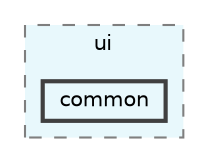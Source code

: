 digraph "src/main/java/ui/common"
{
 // LATEX_PDF_SIZE
  bgcolor="transparent";
  edge [fontname=Helvetica,fontsize=10,labelfontname=Helvetica,labelfontsize=10];
  node [fontname=Helvetica,fontsize=10,shape=box,height=0.2,width=0.4];
  compound=true
  subgraph clusterdir_282895ff3779564730d23e8f6e02b2a0 {
    graph [ bgcolor="#e8f8fc", pencolor="grey50", label="ui", fontname=Helvetica,fontsize=10 style="filled,dashed", URL="dir_282895ff3779564730d23e8f6e02b2a0.html",tooltip=""]
  dir_cb4d7e91850196334c233580b1981419 [label="common", fillcolor="#e8f8fc", color="grey25", style="filled,bold", URL="dir_cb4d7e91850196334c233580b1981419.html",tooltip=""];
  }
}
